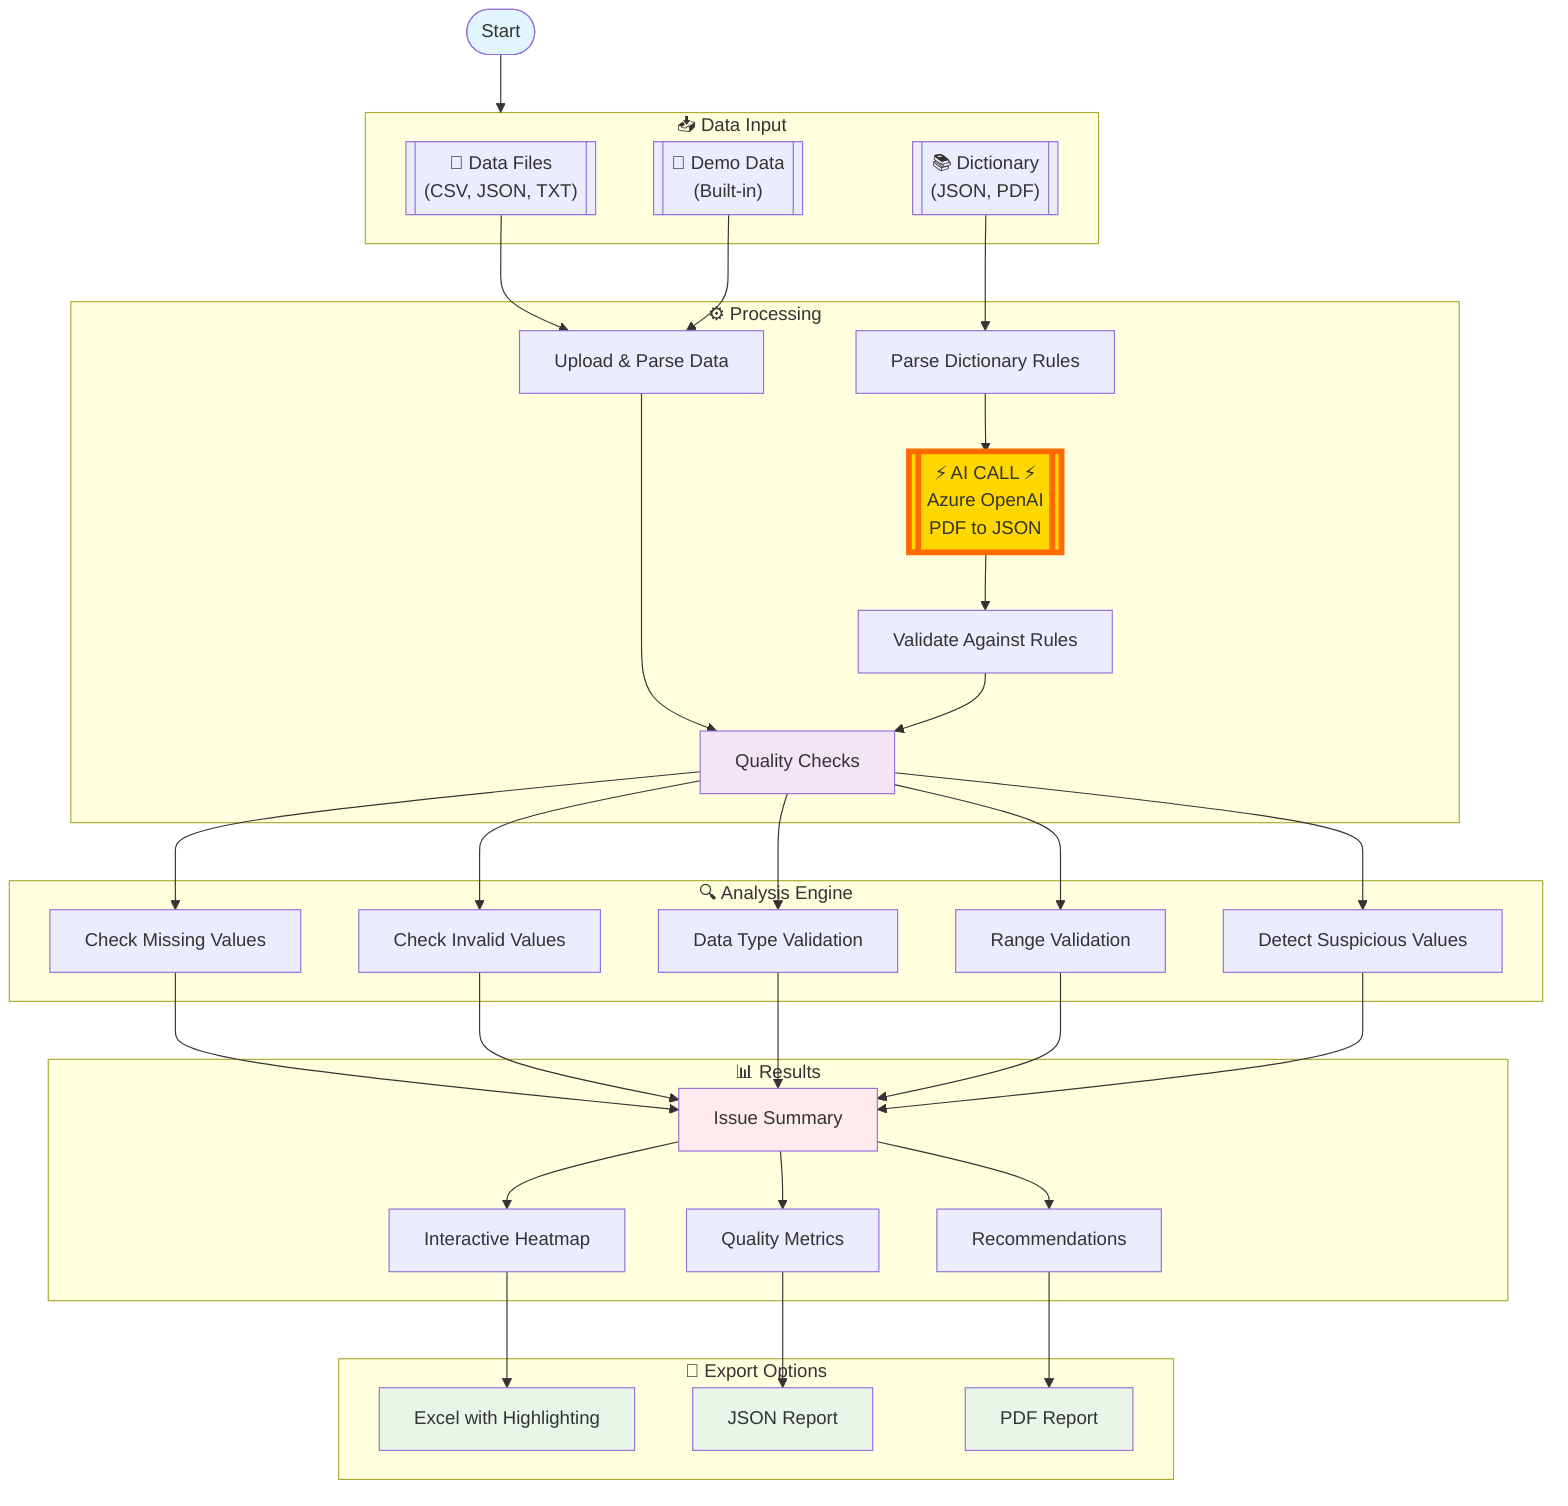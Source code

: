 flowchart TD
    Start([Start])

    subgraph Input["📥 Data Input"]
        DataFile[["📁 Data Files<br/>(CSV, JSON, TXT)"]]
        Dictionary[["📚 Dictionary<br/>(JSON, PDF)"]]
        DemoData[["🎯 Demo Data<br/>(Built-in)"]]
    end

    subgraph Processing["⚙️ Processing"]
        Upload[Upload & Parse Data]
        ParseDict[Parse Dictionary Rules]
        LLM[["⚡ AI CALL ⚡<br/>Azure OpenAI<br/>PDF to JSON"]]
        Validate[Validate Against Rules]
        QualityCheck[Quality Checks]
    end

    subgraph Analysis["🔍 Analysis Engine"]
        Missing[Check Missing Values]
        Invalid[Check Invalid Values]
        TypeCheck[Data Type Validation]
        RangeCheck[Range Validation]
        Suspicious[Detect Suspicious Values]
    end

    subgraph Results["📊 Results"]
        Issues[Issue Summary]
        Heatmap[Interactive Heatmap]
        Metrics[Quality Metrics]
        Recommendations[Recommendations]
    end

    subgraph Export["💾 Export Options"]
        Excel[Excel with Highlighting]
        JSON[JSON Report]
        PDF[PDF Report]
    end

    Start --> Input
    DataFile --> Upload
    Dictionary --> ParseDict
    DemoData --> Upload

    Upload --> QualityCheck
    ParseDict --> LLM
    LLM --> Validate
    Validate --> QualityCheck

    QualityCheck --> Missing
    QualityCheck --> Invalid
    QualityCheck --> TypeCheck
    QualityCheck --> RangeCheck
    QualityCheck --> Suspicious

    Missing --> Issues
    Invalid --> Issues
    TypeCheck --> Issues
    RangeCheck --> Issues
    Suspicious --> Issues

    Issues --> Heatmap
    Issues --> Metrics
    Issues --> Recommendations

    Heatmap --> Excel
    Metrics --> JSON
    Recommendations --> PDF

    style Start fill:#e1f5fe
    style LLM fill:#ffd700,stroke:#ff6b00,stroke-width:5px
    style QualityCheck fill:#f3e5f5
    style Issues fill:#ffebee
    style Excel fill:#e8f5e9
    style JSON fill:#e8f5e9
    style PDF fill:#e8f5e9